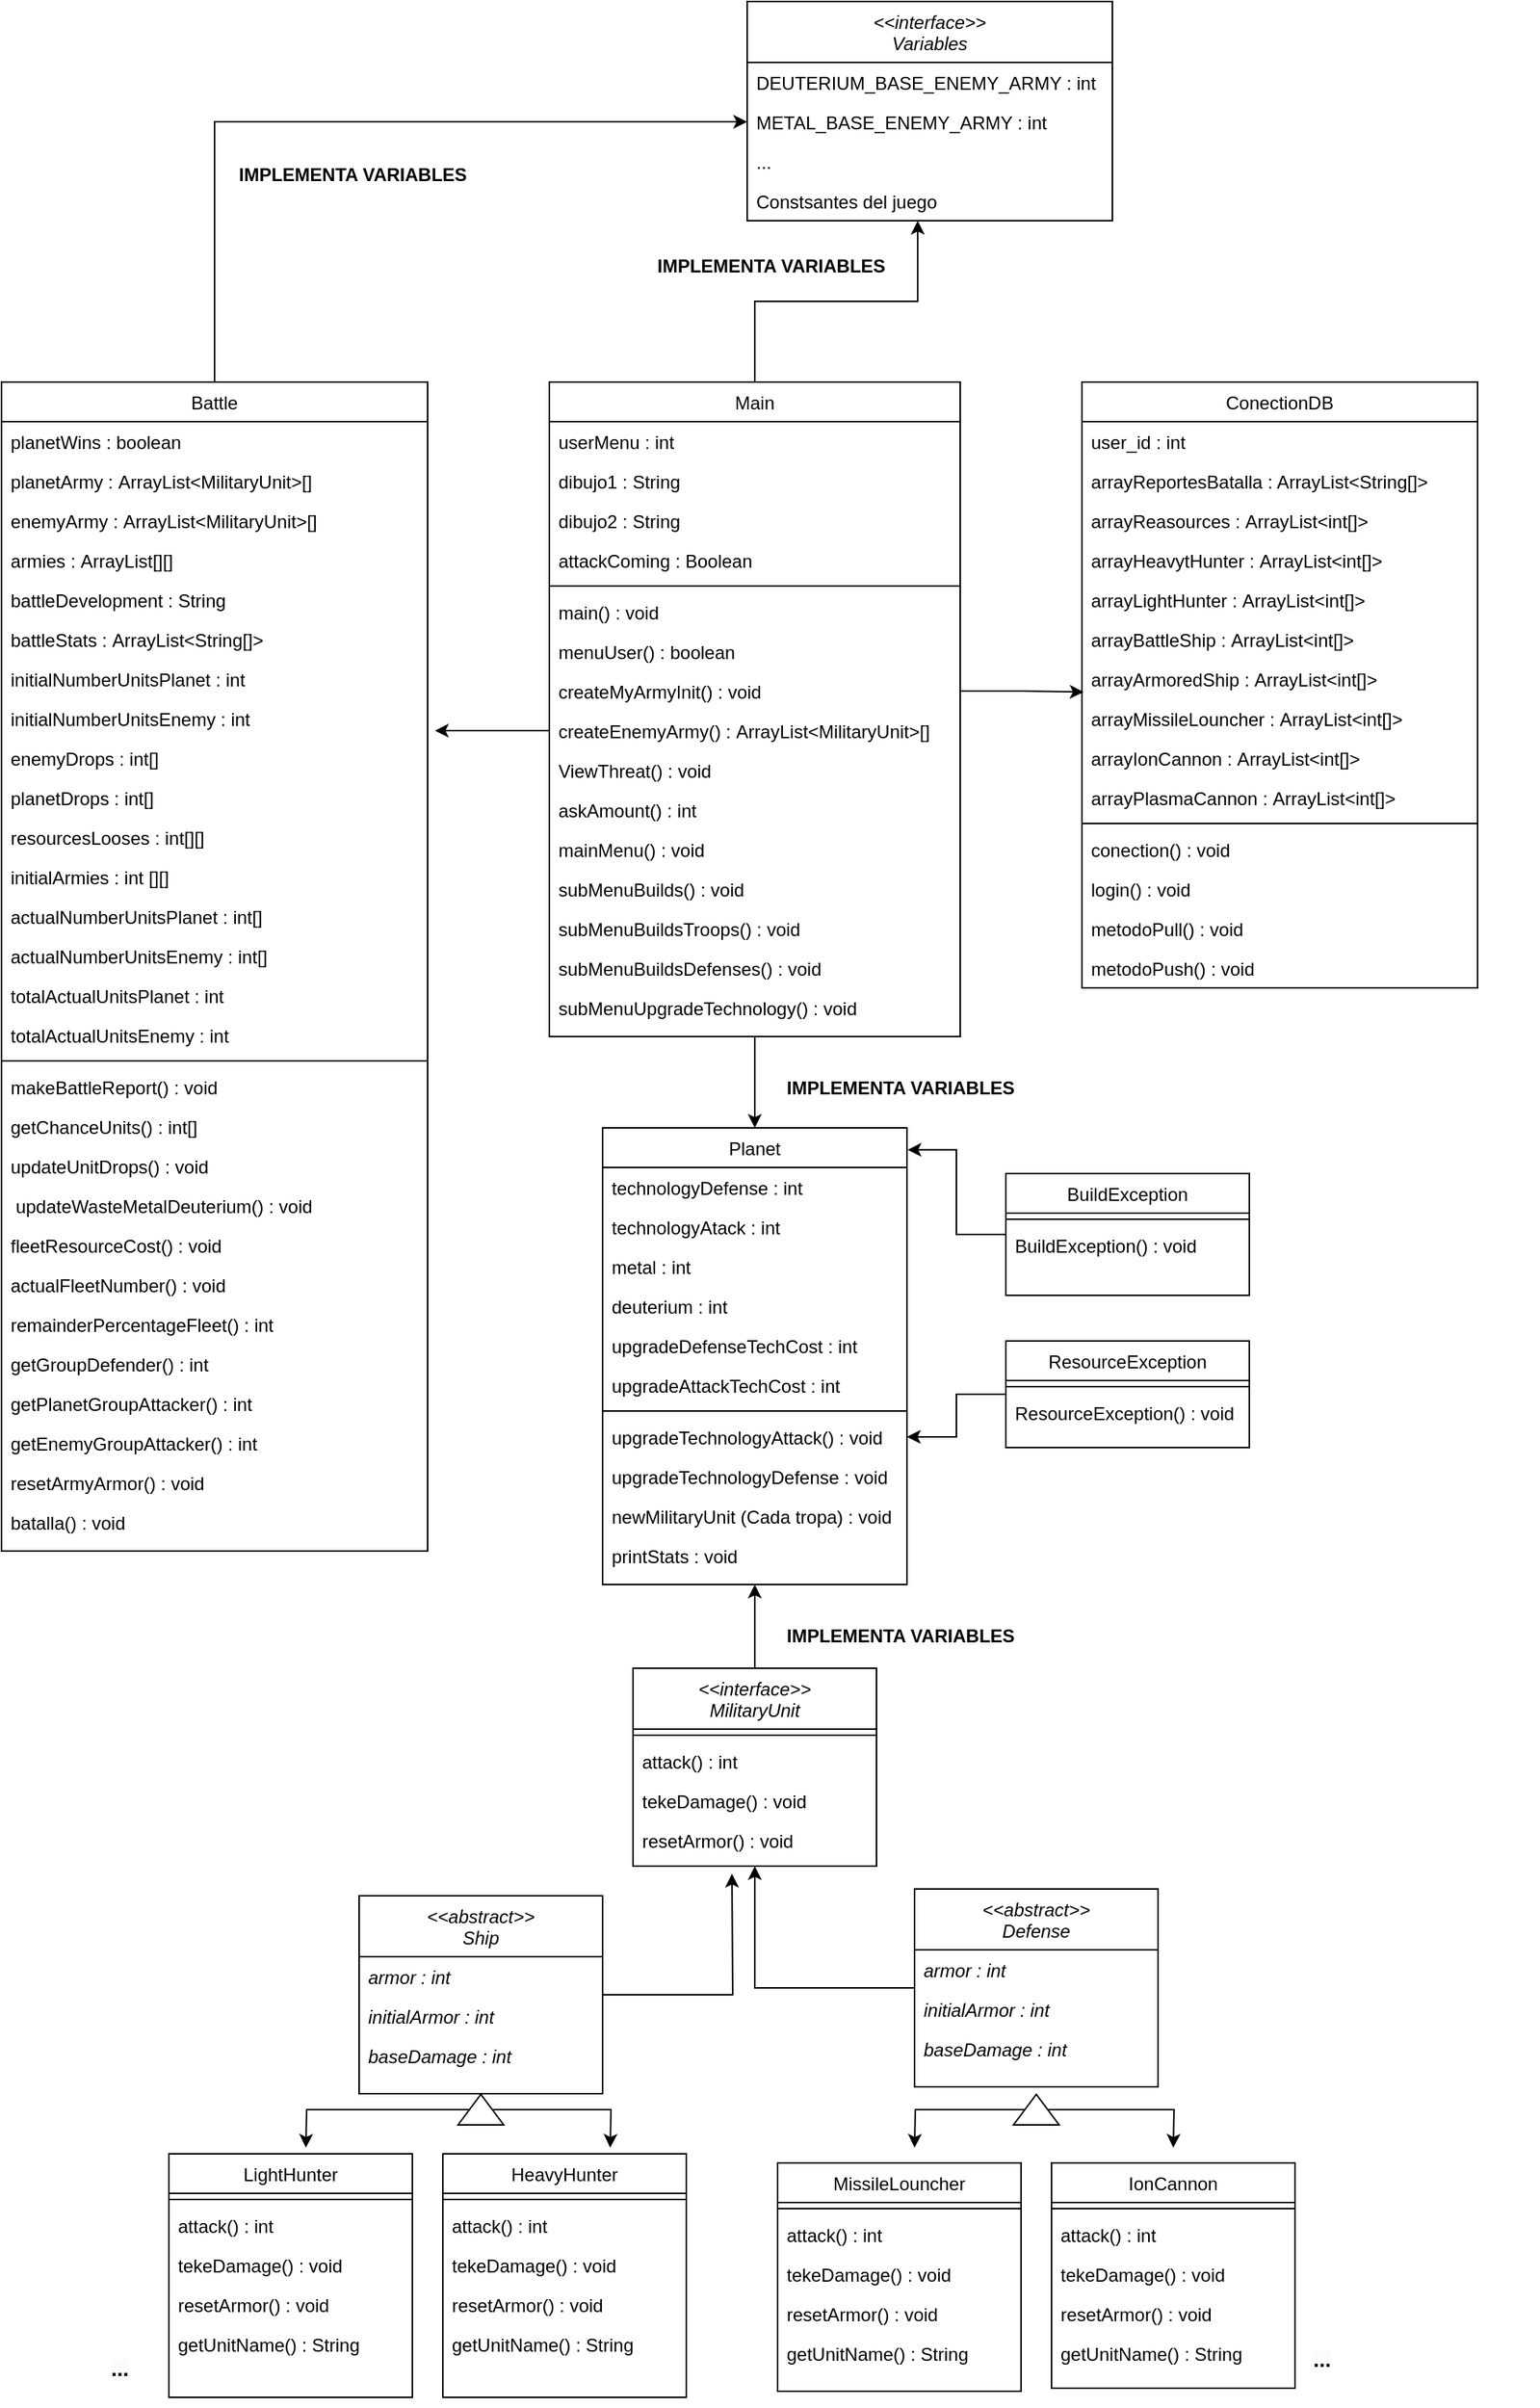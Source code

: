 <mxfile version="22.1.21" type="device">
  <diagram id="C5RBs43oDa-KdzZeNtuy" name="Page-1">
    <mxGraphModel dx="4724" dy="2576" grid="1" gridSize="10" guides="1" tooltips="1" connect="1" arrows="1" fold="1" page="1" pageScale="1" pageWidth="827" pageHeight="1169" math="0" shadow="0">
      <root>
        <mxCell id="WIyWlLk6GJQsqaUBKTNV-0" />
        <mxCell id="WIyWlLk6GJQsqaUBKTNV-1" parent="WIyWlLk6GJQsqaUBKTNV-0" />
        <mxCell id="epfYLpOPbUnzC9Top7Is-179" style="edgeStyle=orthogonalEdgeStyle;rounded=0;orthogonalLoop=1;jettySize=auto;html=1;entryX=0.5;entryY=0;entryDx=0;entryDy=0;" edge="1" parent="WIyWlLk6GJQsqaUBKTNV-1" source="zkfFHV4jXpPFQw0GAbJ--0" target="epfYLpOPbUnzC9Top7Is-13">
          <mxGeometry relative="1" as="geometry" />
        </mxCell>
        <mxCell id="zkfFHV4jXpPFQw0GAbJ--0" value="Main" style="swimlane;fontStyle=0;align=center;verticalAlign=top;childLayout=stackLayout;horizontal=1;startSize=26;horizontalStack=0;resizeParent=1;resizeLast=0;collapsible=1;marginBottom=0;rounded=0;shadow=0;strokeWidth=1;" parent="WIyWlLk6GJQsqaUBKTNV-1" vertex="1">
          <mxGeometry x="410" y="310" width="270" height="430" as="geometry">
            <mxRectangle x="230" y="140" width="160" height="26" as="alternateBounds" />
          </mxGeometry>
        </mxCell>
        <mxCell id="zkfFHV4jXpPFQw0GAbJ--1" value="userMenu : int" style="text;align=left;verticalAlign=top;spacingLeft=4;spacingRight=4;overflow=hidden;rotatable=0;points=[[0,0.5],[1,0.5]];portConstraint=eastwest;" parent="zkfFHV4jXpPFQw0GAbJ--0" vertex="1">
          <mxGeometry y="26" width="270" height="26" as="geometry" />
        </mxCell>
        <mxCell id="zkfFHV4jXpPFQw0GAbJ--2" value="dibujo1 : String" style="text;align=left;verticalAlign=top;spacingLeft=4;spacingRight=4;overflow=hidden;rotatable=0;points=[[0,0.5],[1,0.5]];portConstraint=eastwest;rounded=0;shadow=0;html=0;" parent="zkfFHV4jXpPFQw0GAbJ--0" vertex="1">
          <mxGeometry y="52" width="270" height="26" as="geometry" />
        </mxCell>
        <mxCell id="zkfFHV4jXpPFQw0GAbJ--3" value="dibujo2 : String" style="text;align=left;verticalAlign=top;spacingLeft=4;spacingRight=4;overflow=hidden;rotatable=0;points=[[0,0.5],[1,0.5]];portConstraint=eastwest;rounded=0;shadow=0;html=0;" parent="zkfFHV4jXpPFQw0GAbJ--0" vertex="1">
          <mxGeometry y="78" width="270" height="26" as="geometry" />
        </mxCell>
        <mxCell id="epfYLpOPbUnzC9Top7Is-74" value="attackComing : Boolean" style="text;align=left;verticalAlign=top;spacingLeft=4;spacingRight=4;overflow=hidden;rotatable=0;points=[[0,0.5],[1,0.5]];portConstraint=eastwest;rounded=0;shadow=0;html=0;" vertex="1" parent="zkfFHV4jXpPFQw0GAbJ--0">
          <mxGeometry y="104" width="270" height="26" as="geometry" />
        </mxCell>
        <mxCell id="zkfFHV4jXpPFQw0GAbJ--4" value="" style="line;html=1;strokeWidth=1;align=left;verticalAlign=middle;spacingTop=-1;spacingLeft=3;spacingRight=3;rotatable=0;labelPosition=right;points=[];portConstraint=eastwest;" parent="zkfFHV4jXpPFQw0GAbJ--0" vertex="1">
          <mxGeometry y="130" width="270" height="8" as="geometry" />
        </mxCell>
        <mxCell id="zkfFHV4jXpPFQw0GAbJ--5" value="main() : void" style="text;align=left;verticalAlign=top;spacingLeft=4;spacingRight=4;overflow=hidden;rotatable=0;points=[[0,0.5],[1,0.5]];portConstraint=eastwest;" parent="zkfFHV4jXpPFQw0GAbJ--0" vertex="1">
          <mxGeometry y="138" width="270" height="26" as="geometry" />
        </mxCell>
        <mxCell id="epfYLpOPbUnzC9Top7Is-77" value="menuUser() : boolean" style="text;align=left;verticalAlign=top;spacingLeft=4;spacingRight=4;overflow=hidden;rotatable=0;points=[[0,0.5],[1,0.5]];portConstraint=eastwest;" vertex="1" parent="zkfFHV4jXpPFQw0GAbJ--0">
          <mxGeometry y="164" width="270" height="26" as="geometry" />
        </mxCell>
        <mxCell id="epfYLpOPbUnzC9Top7Is-78" value="createMyArmyInit() : void" style="text;align=left;verticalAlign=top;spacingLeft=4;spacingRight=4;overflow=hidden;rotatable=0;points=[[0,0.5],[1,0.5]];portConstraint=eastwest;" vertex="1" parent="zkfFHV4jXpPFQw0GAbJ--0">
          <mxGeometry y="190" width="270" height="26" as="geometry" />
        </mxCell>
        <mxCell id="epfYLpOPbUnzC9Top7Is-79" value="createEnemyArmy() : ArrayList&lt;MilitaryUnit&gt;[]" style="text;align=left;verticalAlign=top;spacingLeft=4;spacingRight=4;overflow=hidden;rotatable=0;points=[[0,0.5],[1,0.5]];portConstraint=eastwest;" vertex="1" parent="zkfFHV4jXpPFQw0GAbJ--0">
          <mxGeometry y="216" width="270" height="26" as="geometry" />
        </mxCell>
        <mxCell id="epfYLpOPbUnzC9Top7Is-81" value="ViewThreat() : void" style="text;align=left;verticalAlign=top;spacingLeft=4;spacingRight=4;overflow=hidden;rotatable=0;points=[[0,0.5],[1,0.5]];portConstraint=eastwest;" vertex="1" parent="zkfFHV4jXpPFQw0GAbJ--0">
          <mxGeometry y="242" width="270" height="26" as="geometry" />
        </mxCell>
        <mxCell id="epfYLpOPbUnzC9Top7Is-82" value="askAmount() : int" style="text;align=left;verticalAlign=top;spacingLeft=4;spacingRight=4;overflow=hidden;rotatable=0;points=[[0,0.5],[1,0.5]];portConstraint=eastwest;" vertex="1" parent="zkfFHV4jXpPFQw0GAbJ--0">
          <mxGeometry y="268" width="270" height="26" as="geometry" />
        </mxCell>
        <mxCell id="epfYLpOPbUnzC9Top7Is-83" value="mainMenu() : void" style="text;align=left;verticalAlign=top;spacingLeft=4;spacingRight=4;overflow=hidden;rotatable=0;points=[[0,0.5],[1,0.5]];portConstraint=eastwest;" vertex="1" parent="zkfFHV4jXpPFQw0GAbJ--0">
          <mxGeometry y="294" width="270" height="26" as="geometry" />
        </mxCell>
        <mxCell id="epfYLpOPbUnzC9Top7Is-84" value="subMenuBuilds() : void" style="text;align=left;verticalAlign=top;spacingLeft=4;spacingRight=4;overflow=hidden;rotatable=0;points=[[0,0.5],[1,0.5]];portConstraint=eastwest;" vertex="1" parent="zkfFHV4jXpPFQw0GAbJ--0">
          <mxGeometry y="320" width="270" height="26" as="geometry" />
        </mxCell>
        <mxCell id="epfYLpOPbUnzC9Top7Is-86" value="subMenuBuildsTroops() : void" style="text;align=left;verticalAlign=top;spacingLeft=4;spacingRight=4;overflow=hidden;rotatable=0;points=[[0,0.5],[1,0.5]];portConstraint=eastwest;" vertex="1" parent="zkfFHV4jXpPFQw0GAbJ--0">
          <mxGeometry y="346" width="270" height="26" as="geometry" />
        </mxCell>
        <mxCell id="epfYLpOPbUnzC9Top7Is-87" value="subMenuBuildsDefenses() : void" style="text;align=left;verticalAlign=top;spacingLeft=4;spacingRight=4;overflow=hidden;rotatable=0;points=[[0,0.5],[1,0.5]];portConstraint=eastwest;" vertex="1" parent="zkfFHV4jXpPFQw0GAbJ--0">
          <mxGeometry y="372" width="270" height="26" as="geometry" />
        </mxCell>
        <mxCell id="epfYLpOPbUnzC9Top7Is-85" value="subMenuUpgradeTechnology() : void" style="text;align=left;verticalAlign=top;spacingLeft=4;spacingRight=4;overflow=hidden;rotatable=0;points=[[0,0.5],[1,0.5]];portConstraint=eastwest;" vertex="1" parent="zkfFHV4jXpPFQw0GAbJ--0">
          <mxGeometry y="398" width="270" height="26" as="geometry" />
        </mxCell>
        <mxCell id="epfYLpOPbUnzC9Top7Is-182" style="edgeStyle=orthogonalEdgeStyle;rounded=0;orthogonalLoop=1;jettySize=auto;html=1;entryX=0;entryY=0.5;entryDx=0;entryDy=0;" edge="1" parent="WIyWlLk6GJQsqaUBKTNV-1" source="epfYLpOPbUnzC9Top7Is-1" target="epfYLpOPbUnzC9Top7Is-27">
          <mxGeometry relative="1" as="geometry" />
        </mxCell>
        <mxCell id="epfYLpOPbUnzC9Top7Is-1" value="Battle" style="swimlane;fontStyle=0;align=center;verticalAlign=top;childLayout=stackLayout;horizontal=1;startSize=26;horizontalStack=0;resizeParent=1;resizeLast=0;collapsible=1;marginBottom=0;rounded=0;shadow=0;strokeWidth=1;" vertex="1" parent="WIyWlLk6GJQsqaUBKTNV-1">
          <mxGeometry x="50" y="310" width="280" height="768" as="geometry">
            <mxRectangle x="230" y="140" width="160" height="26" as="alternateBounds" />
          </mxGeometry>
        </mxCell>
        <mxCell id="epfYLpOPbUnzC9Top7Is-2" value="planetWins : boolean" style="text;align=left;verticalAlign=top;spacingLeft=4;spacingRight=4;overflow=hidden;rotatable=0;points=[[0,0.5],[1,0.5]];portConstraint=eastwest;" vertex="1" parent="epfYLpOPbUnzC9Top7Is-1">
          <mxGeometry y="26" width="280" height="26" as="geometry" />
        </mxCell>
        <mxCell id="epfYLpOPbUnzC9Top7Is-3" value="planetArmy : ArrayList&lt;MilitaryUnit&gt;[]" style="text;align=left;verticalAlign=top;spacingLeft=4;spacingRight=4;overflow=hidden;rotatable=0;points=[[0,0.5],[1,0.5]];portConstraint=eastwest;rounded=0;shadow=0;html=0;" vertex="1" parent="epfYLpOPbUnzC9Top7Is-1">
          <mxGeometry y="52" width="280" height="26" as="geometry" />
        </mxCell>
        <mxCell id="epfYLpOPbUnzC9Top7Is-148" value="enemyArmy : ArrayList&lt;MilitaryUnit&gt;[]" style="text;align=left;verticalAlign=top;spacingLeft=4;spacingRight=4;overflow=hidden;rotatable=0;points=[[0,0.5],[1,0.5]];portConstraint=eastwest;rounded=0;shadow=0;html=0;" vertex="1" parent="epfYLpOPbUnzC9Top7Is-1">
          <mxGeometry y="78" width="280" height="26" as="geometry" />
        </mxCell>
        <mxCell id="epfYLpOPbUnzC9Top7Is-4" value="armies : ArrayList[][] " style="text;align=left;verticalAlign=top;spacingLeft=4;spacingRight=4;overflow=hidden;rotatable=0;points=[[0,0.5],[1,0.5]];portConstraint=eastwest;rounded=0;shadow=0;html=0;" vertex="1" parent="epfYLpOPbUnzC9Top7Is-1">
          <mxGeometry y="104" width="280" height="26" as="geometry" />
        </mxCell>
        <mxCell id="epfYLpOPbUnzC9Top7Is-150" value="battleDevelopment : String" style="text;align=left;verticalAlign=top;spacingLeft=4;spacingRight=4;overflow=hidden;rotatable=0;points=[[0,0.5],[1,0.5]];portConstraint=eastwest;rounded=0;shadow=0;html=0;" vertex="1" parent="epfYLpOPbUnzC9Top7Is-1">
          <mxGeometry y="130" width="280" height="26" as="geometry" />
        </mxCell>
        <mxCell id="epfYLpOPbUnzC9Top7Is-151" value="battleStats : ArrayList&lt;String[]&gt;&#xa; " style="text;align=left;verticalAlign=top;spacingLeft=4;spacingRight=4;overflow=hidden;rotatable=0;points=[[0,0.5],[1,0.5]];portConstraint=eastwest;rounded=0;shadow=0;html=0;" vertex="1" parent="epfYLpOPbUnzC9Top7Is-1">
          <mxGeometry y="156" width="280" height="26" as="geometry" />
        </mxCell>
        <mxCell id="epfYLpOPbUnzC9Top7Is-153" value="initialNumberUnitsPlanet : int" style="text;align=left;verticalAlign=top;spacingLeft=4;spacingRight=4;overflow=hidden;rotatable=0;points=[[0,0.5],[1,0.5]];portConstraint=eastwest;rounded=0;shadow=0;html=0;" vertex="1" parent="epfYLpOPbUnzC9Top7Is-1">
          <mxGeometry y="182" width="280" height="26" as="geometry" />
        </mxCell>
        <mxCell id="epfYLpOPbUnzC9Top7Is-152" value="initialNumberUnitsEnemy : int" style="text;align=left;verticalAlign=top;spacingLeft=4;spacingRight=4;overflow=hidden;rotatable=0;points=[[0,0.5],[1,0.5]];portConstraint=eastwest;rounded=0;shadow=0;html=0;" vertex="1" parent="epfYLpOPbUnzC9Top7Is-1">
          <mxGeometry y="208" width="280" height="26" as="geometry" />
        </mxCell>
        <mxCell id="epfYLpOPbUnzC9Top7Is-149" value="enemyDrops : int[]" style="text;align=left;verticalAlign=top;spacingLeft=4;spacingRight=4;overflow=hidden;rotatable=0;points=[[0,0.5],[1,0.5]];portConstraint=eastwest;rounded=0;shadow=0;html=0;" vertex="1" parent="epfYLpOPbUnzC9Top7Is-1">
          <mxGeometry y="234" width="280" height="26" as="geometry" />
        </mxCell>
        <mxCell id="epfYLpOPbUnzC9Top7Is-154" value="planetDrops : int[]" style="text;align=left;verticalAlign=top;spacingLeft=4;spacingRight=4;overflow=hidden;rotatable=0;points=[[0,0.5],[1,0.5]];portConstraint=eastwest;rounded=0;shadow=0;html=0;" vertex="1" parent="epfYLpOPbUnzC9Top7Is-1">
          <mxGeometry y="260" width="280" height="26" as="geometry" />
        </mxCell>
        <mxCell id="epfYLpOPbUnzC9Top7Is-156" value="resourcesLooses : int[][]" style="text;align=left;verticalAlign=top;spacingLeft=4;spacingRight=4;overflow=hidden;rotatable=0;points=[[0,0.5],[1,0.5]];portConstraint=eastwest;rounded=0;shadow=0;html=0;" vertex="1" parent="epfYLpOPbUnzC9Top7Is-1">
          <mxGeometry y="286" width="280" height="26" as="geometry" />
        </mxCell>
        <mxCell id="epfYLpOPbUnzC9Top7Is-157" value="initialArmies : int [][]" style="text;align=left;verticalAlign=top;spacingLeft=4;spacingRight=4;overflow=hidden;rotatable=0;points=[[0,0.5],[1,0.5]];portConstraint=eastwest;rounded=0;shadow=0;html=0;" vertex="1" parent="epfYLpOPbUnzC9Top7Is-1">
          <mxGeometry y="312" width="280" height="26" as="geometry" />
        </mxCell>
        <mxCell id="epfYLpOPbUnzC9Top7Is-159" value="actualNumberUnitsPlanet : int[]" style="text;align=left;verticalAlign=top;spacingLeft=4;spacingRight=4;overflow=hidden;rotatable=0;points=[[0,0.5],[1,0.5]];portConstraint=eastwest;rounded=0;shadow=0;html=0;" vertex="1" parent="epfYLpOPbUnzC9Top7Is-1">
          <mxGeometry y="338" width="280" height="26" as="geometry" />
        </mxCell>
        <mxCell id="epfYLpOPbUnzC9Top7Is-158" value="actualNumberUnitsEnemy : int[]" style="text;align=left;verticalAlign=top;spacingLeft=4;spacingRight=4;overflow=hidden;rotatable=0;points=[[0,0.5],[1,0.5]];portConstraint=eastwest;rounded=0;shadow=0;html=0;" vertex="1" parent="epfYLpOPbUnzC9Top7Is-1">
          <mxGeometry y="364" width="280" height="26" as="geometry" />
        </mxCell>
        <mxCell id="epfYLpOPbUnzC9Top7Is-160" value="totalActualUnitsPlanet : int" style="text;align=left;verticalAlign=top;spacingLeft=4;spacingRight=4;overflow=hidden;rotatable=0;points=[[0,0.5],[1,0.5]];portConstraint=eastwest;rounded=0;shadow=0;html=0;" vertex="1" parent="epfYLpOPbUnzC9Top7Is-1">
          <mxGeometry y="390" width="280" height="26" as="geometry" />
        </mxCell>
        <mxCell id="epfYLpOPbUnzC9Top7Is-155" value="totalActualUnitsEnemy : int" style="text;align=left;verticalAlign=top;spacingLeft=4;spacingRight=4;overflow=hidden;rotatable=0;points=[[0,0.5],[1,0.5]];portConstraint=eastwest;rounded=0;shadow=0;html=0;" vertex="1" parent="epfYLpOPbUnzC9Top7Is-1">
          <mxGeometry y="416" width="280" height="26" as="geometry" />
        </mxCell>
        <mxCell id="epfYLpOPbUnzC9Top7Is-5" value="" style="line;html=1;strokeWidth=1;align=left;verticalAlign=middle;spacingTop=-1;spacingLeft=3;spacingRight=3;rotatable=0;labelPosition=right;points=[];portConstraint=eastwest;" vertex="1" parent="epfYLpOPbUnzC9Top7Is-1">
          <mxGeometry y="442" width="280" height="8" as="geometry" />
        </mxCell>
        <mxCell id="epfYLpOPbUnzC9Top7Is-161" value="makeBattleReport() : void" style="text;align=left;verticalAlign=top;spacingLeft=4;spacingRight=4;overflow=hidden;rotatable=0;points=[[0,0.5],[1,0.5]];portConstraint=eastwest;" vertex="1" parent="epfYLpOPbUnzC9Top7Is-1">
          <mxGeometry y="450" width="280" height="26" as="geometry" />
        </mxCell>
        <mxCell id="epfYLpOPbUnzC9Top7Is-162" value="getChanceUnits() : int[]" style="text;align=left;verticalAlign=top;spacingLeft=4;spacingRight=4;overflow=hidden;rotatable=0;points=[[0,0.5],[1,0.5]];portConstraint=eastwest;" vertex="1" parent="epfYLpOPbUnzC9Top7Is-1">
          <mxGeometry y="476" width="280" height="26" as="geometry" />
        </mxCell>
        <mxCell id="epfYLpOPbUnzC9Top7Is-164" value="updateUnitDrops() : void" style="text;align=left;verticalAlign=top;spacingLeft=4;spacingRight=4;overflow=hidden;rotatable=0;points=[[0,0.5],[1,0.5]];portConstraint=eastwest;" vertex="1" parent="epfYLpOPbUnzC9Top7Is-1">
          <mxGeometry y="502" width="280" height="26" as="geometry" />
        </mxCell>
        <mxCell id="epfYLpOPbUnzC9Top7Is-163" value=" updateWasteMetalDeuterium() : void" style="text;align=left;verticalAlign=top;spacingLeft=4;spacingRight=4;overflow=hidden;rotatable=0;points=[[0,0.5],[1,0.5]];portConstraint=eastwest;" vertex="1" parent="epfYLpOPbUnzC9Top7Is-1">
          <mxGeometry y="528" width="280" height="26" as="geometry" />
        </mxCell>
        <mxCell id="epfYLpOPbUnzC9Top7Is-165" value="fleetResourceCost() : void" style="text;align=left;verticalAlign=top;spacingLeft=4;spacingRight=4;overflow=hidden;rotatable=0;points=[[0,0.5],[1,0.5]];portConstraint=eastwest;" vertex="1" parent="epfYLpOPbUnzC9Top7Is-1">
          <mxGeometry y="554" width="280" height="26" as="geometry" />
        </mxCell>
        <mxCell id="epfYLpOPbUnzC9Top7Is-166" value="actualFleetNumber() : void" style="text;align=left;verticalAlign=top;spacingLeft=4;spacingRight=4;overflow=hidden;rotatable=0;points=[[0,0.5],[1,0.5]];portConstraint=eastwest;" vertex="1" parent="epfYLpOPbUnzC9Top7Is-1">
          <mxGeometry y="580" width="280" height="26" as="geometry" />
        </mxCell>
        <mxCell id="epfYLpOPbUnzC9Top7Is-167" value="remainderPercentageFleet() : int" style="text;align=left;verticalAlign=top;spacingLeft=4;spacingRight=4;overflow=hidden;rotatable=0;points=[[0,0.5],[1,0.5]];portConstraint=eastwest;" vertex="1" parent="epfYLpOPbUnzC9Top7Is-1">
          <mxGeometry y="606" width="280" height="26" as="geometry" />
        </mxCell>
        <mxCell id="epfYLpOPbUnzC9Top7Is-168" value="getGroupDefender() : int" style="text;align=left;verticalAlign=top;spacingLeft=4;spacingRight=4;overflow=hidden;rotatable=0;points=[[0,0.5],[1,0.5]];portConstraint=eastwest;" vertex="1" parent="epfYLpOPbUnzC9Top7Is-1">
          <mxGeometry y="632" width="280" height="26" as="geometry" />
        </mxCell>
        <mxCell id="epfYLpOPbUnzC9Top7Is-6" value="getPlanetGroupAttacker() : int" style="text;align=left;verticalAlign=top;spacingLeft=4;spacingRight=4;overflow=hidden;rotatable=0;points=[[0,0.5],[1,0.5]];portConstraint=eastwest;" vertex="1" parent="epfYLpOPbUnzC9Top7Is-1">
          <mxGeometry y="658" width="280" height="26" as="geometry" />
        </mxCell>
        <mxCell id="epfYLpOPbUnzC9Top7Is-170" value="getEnemyGroupAttacker() : int" style="text;align=left;verticalAlign=top;spacingLeft=4;spacingRight=4;overflow=hidden;rotatable=0;points=[[0,0.5],[1,0.5]];portConstraint=eastwest;" vertex="1" parent="epfYLpOPbUnzC9Top7Is-1">
          <mxGeometry y="684" width="280" height="26" as="geometry" />
        </mxCell>
        <mxCell id="epfYLpOPbUnzC9Top7Is-169" value="resetArmyArmor() : void" style="text;align=left;verticalAlign=top;spacingLeft=4;spacingRight=4;overflow=hidden;rotatable=0;points=[[0,0.5],[1,0.5]];portConstraint=eastwest;" vertex="1" parent="epfYLpOPbUnzC9Top7Is-1">
          <mxGeometry y="710" width="280" height="26" as="geometry" />
        </mxCell>
        <mxCell id="epfYLpOPbUnzC9Top7Is-172" value="batalla() : void" style="text;align=left;verticalAlign=top;spacingLeft=4;spacingRight=4;overflow=hidden;rotatable=0;points=[[0,0.5],[1,0.5]];portConstraint=eastwest;" vertex="1" parent="epfYLpOPbUnzC9Top7Is-1">
          <mxGeometry y="736" width="280" height="26" as="geometry" />
        </mxCell>
        <mxCell id="epfYLpOPbUnzC9Top7Is-188" style="edgeStyle=orthogonalEdgeStyle;rounded=0;orthogonalLoop=1;jettySize=auto;html=1;entryX=0.5;entryY=1;entryDx=0;entryDy=0;" edge="1" parent="WIyWlLk6GJQsqaUBKTNV-1" source="epfYLpOPbUnzC9Top7Is-7" target="epfYLpOPbUnzC9Top7Is-13">
          <mxGeometry relative="1" as="geometry" />
        </mxCell>
        <mxCell id="epfYLpOPbUnzC9Top7Is-7" value="&lt;&lt;interface&gt;&gt;&#xa;MilitaryUnit" style="swimlane;fontStyle=2;align=center;verticalAlign=top;childLayout=stackLayout;horizontal=1;startSize=40;horizontalStack=0;resizeParent=1;resizeLast=0;collapsible=1;marginBottom=0;rounded=0;shadow=0;strokeWidth=1;" vertex="1" parent="WIyWlLk6GJQsqaUBKTNV-1">
          <mxGeometry x="465" y="1155" width="160" height="130" as="geometry">
            <mxRectangle x="230" y="140" width="160" height="26" as="alternateBounds" />
          </mxGeometry>
        </mxCell>
        <mxCell id="epfYLpOPbUnzC9Top7Is-11" value="" style="line;html=1;strokeWidth=1;align=left;verticalAlign=middle;spacingTop=-1;spacingLeft=3;spacingRight=3;rotatable=0;labelPosition=right;points=[];portConstraint=eastwest;" vertex="1" parent="epfYLpOPbUnzC9Top7Is-7">
          <mxGeometry y="40" width="160" height="8" as="geometry" />
        </mxCell>
        <mxCell id="epfYLpOPbUnzC9Top7Is-12" value="attack() : int" style="text;align=left;verticalAlign=top;spacingLeft=4;spacingRight=4;overflow=hidden;rotatable=0;points=[[0,0.5],[1,0.5]];portConstraint=eastwest;" vertex="1" parent="epfYLpOPbUnzC9Top7Is-7">
          <mxGeometry y="48" width="160" height="26" as="geometry" />
        </mxCell>
        <mxCell id="epfYLpOPbUnzC9Top7Is-88" value="tekeDamage() : void" style="text;align=left;verticalAlign=top;spacingLeft=4;spacingRight=4;overflow=hidden;rotatable=0;points=[[0,0.5],[1,0.5]];portConstraint=eastwest;" vertex="1" parent="epfYLpOPbUnzC9Top7Is-7">
          <mxGeometry y="74" width="160" height="26" as="geometry" />
        </mxCell>
        <mxCell id="epfYLpOPbUnzC9Top7Is-90" value="resetArmor() : void" style="text;align=left;verticalAlign=top;spacingLeft=4;spacingRight=4;overflow=hidden;rotatable=0;points=[[0,0.5],[1,0.5]];portConstraint=eastwest;" vertex="1" parent="epfYLpOPbUnzC9Top7Is-7">
          <mxGeometry y="100" width="160" height="26" as="geometry" />
        </mxCell>
        <mxCell id="epfYLpOPbUnzC9Top7Is-13" value="Planet" style="swimlane;fontStyle=0;align=center;verticalAlign=top;childLayout=stackLayout;horizontal=1;startSize=26;horizontalStack=0;resizeParent=1;resizeLast=0;collapsible=1;marginBottom=0;rounded=0;shadow=0;strokeWidth=1;" vertex="1" parent="WIyWlLk6GJQsqaUBKTNV-1">
          <mxGeometry x="445" y="800" width="200" height="300" as="geometry">
            <mxRectangle x="230" y="140" width="160" height="26" as="alternateBounds" />
          </mxGeometry>
        </mxCell>
        <mxCell id="epfYLpOPbUnzC9Top7Is-14" value="technologyDefense : int" style="text;align=left;verticalAlign=top;spacingLeft=4;spacingRight=4;overflow=hidden;rotatable=0;points=[[0,0.5],[1,0.5]];portConstraint=eastwest;" vertex="1" parent="epfYLpOPbUnzC9Top7Is-13">
          <mxGeometry y="26" width="200" height="26" as="geometry" />
        </mxCell>
        <mxCell id="epfYLpOPbUnzC9Top7Is-15" value="technologyAtack : int" style="text;align=left;verticalAlign=top;spacingLeft=4;spacingRight=4;overflow=hidden;rotatable=0;points=[[0,0.5],[1,0.5]];portConstraint=eastwest;rounded=0;shadow=0;html=0;" vertex="1" parent="epfYLpOPbUnzC9Top7Is-13">
          <mxGeometry y="52" width="200" height="26" as="geometry" />
        </mxCell>
        <mxCell id="epfYLpOPbUnzC9Top7Is-16" value="metal : int" style="text;align=left;verticalAlign=top;spacingLeft=4;spacingRight=4;overflow=hidden;rotatable=0;points=[[0,0.5],[1,0.5]];portConstraint=eastwest;rounded=0;shadow=0;html=0;" vertex="1" parent="epfYLpOPbUnzC9Top7Is-13">
          <mxGeometry y="78" width="200" height="26" as="geometry" />
        </mxCell>
        <mxCell id="epfYLpOPbUnzC9Top7Is-66" value="deuterium : int" style="text;align=left;verticalAlign=top;spacingLeft=4;spacingRight=4;overflow=hidden;rotatable=0;points=[[0,0.5],[1,0.5]];portConstraint=eastwest;rounded=0;shadow=0;html=0;" vertex="1" parent="epfYLpOPbUnzC9Top7Is-13">
          <mxGeometry y="104" width="200" height="26" as="geometry" />
        </mxCell>
        <mxCell id="epfYLpOPbUnzC9Top7Is-67" value="upgradeDefenseTechCost : int" style="text;align=left;verticalAlign=top;spacingLeft=4;spacingRight=4;overflow=hidden;rotatable=0;points=[[0,0.5],[1,0.5]];portConstraint=eastwest;rounded=0;shadow=0;html=0;" vertex="1" parent="epfYLpOPbUnzC9Top7Is-13">
          <mxGeometry y="130" width="200" height="26" as="geometry" />
        </mxCell>
        <mxCell id="epfYLpOPbUnzC9Top7Is-68" value="upgradeAttackTechCost : int" style="text;align=left;verticalAlign=top;spacingLeft=4;spacingRight=4;overflow=hidden;rotatable=0;points=[[0,0.5],[1,0.5]];portConstraint=eastwest;rounded=0;shadow=0;html=0;" vertex="1" parent="epfYLpOPbUnzC9Top7Is-13">
          <mxGeometry y="156" width="200" height="26" as="geometry" />
        </mxCell>
        <mxCell id="epfYLpOPbUnzC9Top7Is-17" value="" style="line;html=1;strokeWidth=1;align=left;verticalAlign=middle;spacingTop=-1;spacingLeft=3;spacingRight=3;rotatable=0;labelPosition=right;points=[];portConstraint=eastwest;" vertex="1" parent="epfYLpOPbUnzC9Top7Is-13">
          <mxGeometry y="182" width="200" height="8" as="geometry" />
        </mxCell>
        <mxCell id="epfYLpOPbUnzC9Top7Is-69" value="upgradeTechnologyAttack() : void" style="text;align=left;verticalAlign=top;spacingLeft=4;spacingRight=4;overflow=hidden;rotatable=0;points=[[0,0.5],[1,0.5]];portConstraint=eastwest;rounded=0;shadow=0;html=0;" vertex="1" parent="epfYLpOPbUnzC9Top7Is-13">
          <mxGeometry y="190" width="200" height="26" as="geometry" />
        </mxCell>
        <mxCell id="epfYLpOPbUnzC9Top7Is-18" value="upgradeTechnologyDefense : void" style="text;align=left;verticalAlign=top;spacingLeft=4;spacingRight=4;overflow=hidden;rotatable=0;points=[[0,0.5],[1,0.5]];portConstraint=eastwest;" vertex="1" parent="epfYLpOPbUnzC9Top7Is-13">
          <mxGeometry y="216" width="200" height="26" as="geometry" />
        </mxCell>
        <mxCell id="epfYLpOPbUnzC9Top7Is-70" value="newMilitaryUnit (Cada tropa) : void" style="text;align=left;verticalAlign=top;spacingLeft=4;spacingRight=4;overflow=hidden;rotatable=0;points=[[0,0.5],[1,0.5]];portConstraint=eastwest;" vertex="1" parent="epfYLpOPbUnzC9Top7Is-13">
          <mxGeometry y="242" width="200" height="26" as="geometry" />
        </mxCell>
        <mxCell id="epfYLpOPbUnzC9Top7Is-71" value="printStats : void" style="text;align=left;verticalAlign=top;spacingLeft=4;spacingRight=4;overflow=hidden;rotatable=0;points=[[0,0.5],[1,0.5]];portConstraint=eastwest;" vertex="1" parent="epfYLpOPbUnzC9Top7Is-13">
          <mxGeometry y="268" width="200" height="26" as="geometry" />
        </mxCell>
        <mxCell id="epfYLpOPbUnzC9Top7Is-187" style="edgeStyle=orthogonalEdgeStyle;rounded=0;orthogonalLoop=1;jettySize=auto;html=1;entryX=1;entryY=0.5;entryDx=0;entryDy=0;" edge="1" parent="WIyWlLk6GJQsqaUBKTNV-1" source="epfYLpOPbUnzC9Top7Is-19" target="epfYLpOPbUnzC9Top7Is-69">
          <mxGeometry relative="1" as="geometry" />
        </mxCell>
        <mxCell id="epfYLpOPbUnzC9Top7Is-19" value="ResourceException" style="swimlane;fontStyle=0;align=center;verticalAlign=top;childLayout=stackLayout;horizontal=1;startSize=26;horizontalStack=0;resizeParent=1;resizeLast=0;collapsible=1;marginBottom=0;rounded=0;shadow=0;strokeWidth=1;" vertex="1" parent="WIyWlLk6GJQsqaUBKTNV-1">
          <mxGeometry x="710" y="940" width="160" height="70" as="geometry">
            <mxRectangle x="230" y="140" width="160" height="26" as="alternateBounds" />
          </mxGeometry>
        </mxCell>
        <mxCell id="epfYLpOPbUnzC9Top7Is-23" value="" style="line;html=1;strokeWidth=1;align=left;verticalAlign=middle;spacingTop=-1;spacingLeft=3;spacingRight=3;rotatable=0;labelPosition=right;points=[];portConstraint=eastwest;" vertex="1" parent="epfYLpOPbUnzC9Top7Is-19">
          <mxGeometry y="26" width="160" height="8" as="geometry" />
        </mxCell>
        <mxCell id="epfYLpOPbUnzC9Top7Is-24" value="ResourceException() : void" style="text;align=left;verticalAlign=top;spacingLeft=4;spacingRight=4;overflow=hidden;rotatable=0;points=[[0,0.5],[1,0.5]];portConstraint=eastwest;" vertex="1" parent="epfYLpOPbUnzC9Top7Is-19">
          <mxGeometry y="34" width="160" height="26" as="geometry" />
        </mxCell>
        <mxCell id="epfYLpOPbUnzC9Top7Is-25" value="&lt;&lt;interface&gt;&gt;&#xa;Variables" style="swimlane;fontStyle=2;align=center;verticalAlign=top;childLayout=stackLayout;horizontal=1;startSize=40;horizontalStack=0;resizeParent=1;resizeLast=0;collapsible=1;marginBottom=0;rounded=0;shadow=0;strokeWidth=1;" vertex="1" parent="WIyWlLk6GJQsqaUBKTNV-1">
          <mxGeometry x="540" y="60" width="240" height="144" as="geometry">
            <mxRectangle x="230" y="140" width="160" height="26" as="alternateBounds" />
          </mxGeometry>
        </mxCell>
        <mxCell id="epfYLpOPbUnzC9Top7Is-26" value="DEUTERIUM_BASE_ENEMY_ARMY : int" style="text;align=left;verticalAlign=top;spacingLeft=4;spacingRight=4;overflow=hidden;rotatable=0;points=[[0,0.5],[1,0.5]];portConstraint=eastwest;" vertex="1" parent="epfYLpOPbUnzC9Top7Is-25">
          <mxGeometry y="40" width="240" height="26" as="geometry" />
        </mxCell>
        <mxCell id="epfYLpOPbUnzC9Top7Is-27" value="METAL_BASE_ENEMY_ARMY : int" style="text;align=left;verticalAlign=top;spacingLeft=4;spacingRight=4;overflow=hidden;rotatable=0;points=[[0,0.5],[1,0.5]];portConstraint=eastwest;rounded=0;shadow=0;html=0;" vertex="1" parent="epfYLpOPbUnzC9Top7Is-25">
          <mxGeometry y="66" width="240" height="26" as="geometry" />
        </mxCell>
        <mxCell id="epfYLpOPbUnzC9Top7Is-28" value="..." style="text;align=left;verticalAlign=top;spacingLeft=4;spacingRight=4;overflow=hidden;rotatable=0;points=[[0,0.5],[1,0.5]];portConstraint=eastwest;rounded=0;shadow=0;html=0;" vertex="1" parent="epfYLpOPbUnzC9Top7Is-25">
          <mxGeometry y="92" width="240" height="26" as="geometry" />
        </mxCell>
        <mxCell id="epfYLpOPbUnzC9Top7Is-73" value="Constsantes del juego" style="text;align=left;verticalAlign=top;spacingLeft=4;spacingRight=4;overflow=hidden;rotatable=0;points=[[0,0.5],[1,0.5]];portConstraint=eastwest;rounded=0;shadow=0;html=0;" vertex="1" parent="epfYLpOPbUnzC9Top7Is-25">
          <mxGeometry y="118" width="240" height="26" as="geometry" />
        </mxCell>
        <mxCell id="epfYLpOPbUnzC9Top7Is-31" value="ConectionDB" style="swimlane;fontStyle=0;align=center;verticalAlign=top;childLayout=stackLayout;horizontal=1;startSize=26;horizontalStack=0;resizeParent=1;resizeLast=0;collapsible=1;marginBottom=0;rounded=0;shadow=0;strokeWidth=1;" vertex="1" parent="WIyWlLk6GJQsqaUBKTNV-1">
          <mxGeometry x="760" y="310" width="260" height="398" as="geometry">
            <mxRectangle x="230" y="140" width="160" height="26" as="alternateBounds" />
          </mxGeometry>
        </mxCell>
        <mxCell id="epfYLpOPbUnzC9Top7Is-32" value="user_id : int" style="text;align=left;verticalAlign=top;spacingLeft=4;spacingRight=4;overflow=hidden;rotatable=0;points=[[0,0.5],[1,0.5]];portConstraint=eastwest;" vertex="1" parent="epfYLpOPbUnzC9Top7Is-31">
          <mxGeometry y="26" width="260" height="26" as="geometry" />
        </mxCell>
        <mxCell id="epfYLpOPbUnzC9Top7Is-34" value="arrayReportesBatalla : ArrayList&lt;String[]&gt;" style="text;align=left;verticalAlign=top;spacingLeft=4;spacingRight=4;overflow=hidden;rotatable=0;points=[[0,0.5],[1,0.5]];portConstraint=eastwest;rounded=0;shadow=0;html=0;" vertex="1" parent="epfYLpOPbUnzC9Top7Is-31">
          <mxGeometry y="52" width="260" height="26" as="geometry" />
        </mxCell>
        <mxCell id="epfYLpOPbUnzC9Top7Is-57" value="arrayReasources : ArrayList&lt;int[]&gt;" style="text;align=left;verticalAlign=top;spacingLeft=4;spacingRight=4;overflow=hidden;rotatable=0;points=[[0,0.5],[1,0.5]];portConstraint=eastwest;rounded=0;shadow=0;html=0;" vertex="1" parent="epfYLpOPbUnzC9Top7Is-31">
          <mxGeometry y="78" width="260" height="26" as="geometry" />
        </mxCell>
        <mxCell id="epfYLpOPbUnzC9Top7Is-55" value="arrayHeavytHunter : ArrayList&lt;int[]&gt;" style="text;align=left;verticalAlign=top;spacingLeft=4;spacingRight=4;overflow=hidden;rotatable=0;points=[[0,0.5],[1,0.5]];portConstraint=eastwest;rounded=0;shadow=0;html=0;" vertex="1" parent="epfYLpOPbUnzC9Top7Is-31">
          <mxGeometry y="104" width="260" height="26" as="geometry" />
        </mxCell>
        <mxCell id="epfYLpOPbUnzC9Top7Is-56" value="arrayLightHunter : ArrayList&lt;int[]&gt;" style="text;align=left;verticalAlign=top;spacingLeft=4;spacingRight=4;overflow=hidden;rotatable=0;points=[[0,0.5],[1,0.5]];portConstraint=eastwest;rounded=0;shadow=0;html=0;" vertex="1" parent="epfYLpOPbUnzC9Top7Is-31">
          <mxGeometry y="130" width="260" height="26" as="geometry" />
        </mxCell>
        <mxCell id="epfYLpOPbUnzC9Top7Is-58" value="arrayBattleShip : ArrayList&lt;int[]&gt;" style="text;align=left;verticalAlign=top;spacingLeft=4;spacingRight=4;overflow=hidden;rotatable=0;points=[[0,0.5],[1,0.5]];portConstraint=eastwest;rounded=0;shadow=0;html=0;" vertex="1" parent="epfYLpOPbUnzC9Top7Is-31">
          <mxGeometry y="156" width="260" height="26" as="geometry" />
        </mxCell>
        <mxCell id="epfYLpOPbUnzC9Top7Is-59" value="arrayArmoredShip : ArrayList&lt;int[]&gt;" style="text;align=left;verticalAlign=top;spacingLeft=4;spacingRight=4;overflow=hidden;rotatable=0;points=[[0,0.5],[1,0.5]];portConstraint=eastwest;rounded=0;shadow=0;html=0;" vertex="1" parent="epfYLpOPbUnzC9Top7Is-31">
          <mxGeometry y="182" width="260" height="26" as="geometry" />
        </mxCell>
        <mxCell id="epfYLpOPbUnzC9Top7Is-60" value="arrayMissileLouncher : ArrayList&lt;int[]&gt;" style="text;align=left;verticalAlign=top;spacingLeft=4;spacingRight=4;overflow=hidden;rotatable=0;points=[[0,0.5],[1,0.5]];portConstraint=eastwest;rounded=0;shadow=0;html=0;" vertex="1" parent="epfYLpOPbUnzC9Top7Is-31">
          <mxGeometry y="208" width="260" height="26" as="geometry" />
        </mxCell>
        <mxCell id="epfYLpOPbUnzC9Top7Is-61" value="arrayIonCannon : ArrayList&lt;int[]&gt;" style="text;align=left;verticalAlign=top;spacingLeft=4;spacingRight=4;overflow=hidden;rotatable=0;points=[[0,0.5],[1,0.5]];portConstraint=eastwest;rounded=0;shadow=0;html=0;" vertex="1" parent="epfYLpOPbUnzC9Top7Is-31">
          <mxGeometry y="234" width="260" height="26" as="geometry" />
        </mxCell>
        <mxCell id="epfYLpOPbUnzC9Top7Is-62" value="arrayPlasmaCannon : ArrayList&lt;int[]&gt;" style="text;align=left;verticalAlign=top;spacingLeft=4;spacingRight=4;overflow=hidden;rotatable=0;points=[[0,0.5],[1,0.5]];portConstraint=eastwest;rounded=0;shadow=0;html=0;" vertex="1" parent="epfYLpOPbUnzC9Top7Is-31">
          <mxGeometry y="260" width="260" height="26" as="geometry" />
        </mxCell>
        <mxCell id="epfYLpOPbUnzC9Top7Is-35" value="" style="line;html=1;strokeWidth=1;align=left;verticalAlign=middle;spacingTop=-1;spacingLeft=3;spacingRight=3;rotatable=0;labelPosition=right;points=[];portConstraint=eastwest;" vertex="1" parent="epfYLpOPbUnzC9Top7Is-31">
          <mxGeometry y="286" width="260" height="8" as="geometry" />
        </mxCell>
        <mxCell id="epfYLpOPbUnzC9Top7Is-36" value="conection() : void" style="text;align=left;verticalAlign=top;spacingLeft=4;spacingRight=4;overflow=hidden;rotatable=0;points=[[0,0.5],[1,0.5]];portConstraint=eastwest;" vertex="1" parent="epfYLpOPbUnzC9Top7Is-31">
          <mxGeometry y="294" width="260" height="26" as="geometry" />
        </mxCell>
        <mxCell id="epfYLpOPbUnzC9Top7Is-63" value="login() : void" style="text;align=left;verticalAlign=top;spacingLeft=4;spacingRight=4;overflow=hidden;rotatable=0;points=[[0,0.5],[1,0.5]];portConstraint=eastwest;" vertex="1" parent="epfYLpOPbUnzC9Top7Is-31">
          <mxGeometry y="320" width="260" height="26" as="geometry" />
        </mxCell>
        <mxCell id="epfYLpOPbUnzC9Top7Is-64" value="metodoPull() : void" style="text;align=left;verticalAlign=top;spacingLeft=4;spacingRight=4;overflow=hidden;rotatable=0;points=[[0,0.5],[1,0.5]];portConstraint=eastwest;" vertex="1" parent="epfYLpOPbUnzC9Top7Is-31">
          <mxGeometry y="346" width="260" height="26" as="geometry" />
        </mxCell>
        <mxCell id="epfYLpOPbUnzC9Top7Is-65" value="metodoPush() : void" style="text;align=left;verticalAlign=top;spacingLeft=4;spacingRight=4;overflow=hidden;rotatable=0;points=[[0,0.5],[1,0.5]];portConstraint=eastwest;" vertex="1" parent="epfYLpOPbUnzC9Top7Is-31">
          <mxGeometry y="372" width="260" height="26" as="geometry" />
        </mxCell>
        <mxCell id="epfYLpOPbUnzC9Top7Is-37" value="BuildException" style="swimlane;fontStyle=0;align=center;verticalAlign=top;childLayout=stackLayout;horizontal=1;startSize=26;horizontalStack=0;resizeParent=1;resizeLast=0;collapsible=1;marginBottom=0;rounded=0;shadow=0;strokeWidth=1;" vertex="1" parent="WIyWlLk6GJQsqaUBKTNV-1">
          <mxGeometry x="710" y="830" width="160" height="80" as="geometry">
            <mxRectangle x="230" y="140" width="160" height="26" as="alternateBounds" />
          </mxGeometry>
        </mxCell>
        <mxCell id="epfYLpOPbUnzC9Top7Is-41" value="" style="line;html=1;strokeWidth=1;align=left;verticalAlign=middle;spacingTop=-1;spacingLeft=3;spacingRight=3;rotatable=0;labelPosition=right;points=[];portConstraint=eastwest;" vertex="1" parent="epfYLpOPbUnzC9Top7Is-37">
          <mxGeometry y="26" width="160" height="8" as="geometry" />
        </mxCell>
        <mxCell id="epfYLpOPbUnzC9Top7Is-42" value="BuildException() : void" style="text;align=left;verticalAlign=top;spacingLeft=4;spacingRight=4;overflow=hidden;rotatable=0;points=[[0,0.5],[1,0.5]];portConstraint=eastwest;" vertex="1" parent="epfYLpOPbUnzC9Top7Is-37">
          <mxGeometry y="34" width="160" height="38" as="geometry" />
        </mxCell>
        <mxCell id="epfYLpOPbUnzC9Top7Is-190" style="edgeStyle=orthogonalEdgeStyle;rounded=0;orthogonalLoop=1;jettySize=auto;html=1;" edge="1" parent="WIyWlLk6GJQsqaUBKTNV-1" source="epfYLpOPbUnzC9Top7Is-43">
          <mxGeometry relative="1" as="geometry">
            <mxPoint x="530" y="1290" as="targetPoint" />
          </mxGeometry>
        </mxCell>
        <mxCell id="epfYLpOPbUnzC9Top7Is-43" value="&lt;&lt;abstract&gt;&gt;&#xa;Ship" style="swimlane;fontStyle=2;align=center;verticalAlign=top;childLayout=stackLayout;horizontal=1;startSize=40;horizontalStack=0;resizeParent=1;resizeLast=0;collapsible=1;marginBottom=0;rounded=0;shadow=0;strokeWidth=1;" vertex="1" parent="WIyWlLk6GJQsqaUBKTNV-1">
          <mxGeometry x="285" y="1304.5" width="160" height="130" as="geometry">
            <mxRectangle x="230" y="140" width="160" height="26" as="alternateBounds" />
          </mxGeometry>
        </mxCell>
        <mxCell id="epfYLpOPbUnzC9Top7Is-44" value="armor : int" style="text;align=left;verticalAlign=top;spacingLeft=4;spacingRight=4;overflow=hidden;rotatable=0;points=[[0,0.5],[1,0.5]];portConstraint=eastwest;fontStyle=2" vertex="1" parent="epfYLpOPbUnzC9Top7Is-43">
          <mxGeometry y="40" width="160" height="26" as="geometry" />
        </mxCell>
        <mxCell id="epfYLpOPbUnzC9Top7Is-45" value="initialArmor : int" style="text;align=left;verticalAlign=top;spacingLeft=4;spacingRight=4;overflow=hidden;rotatable=0;points=[[0,0.5],[1,0.5]];portConstraint=eastwest;rounded=0;shadow=0;html=0;fontStyle=2" vertex="1" parent="epfYLpOPbUnzC9Top7Is-43">
          <mxGeometry y="66" width="160" height="26" as="geometry" />
        </mxCell>
        <mxCell id="epfYLpOPbUnzC9Top7Is-46" value="baseDamage : int" style="text;align=left;verticalAlign=top;spacingLeft=4;spacingRight=4;overflow=hidden;rotatable=0;points=[[0,0.5],[1,0.5]];portConstraint=eastwest;rounded=0;shadow=0;html=0;fontStyle=2" vertex="1" parent="epfYLpOPbUnzC9Top7Is-43">
          <mxGeometry y="92" width="160" height="26" as="geometry" />
        </mxCell>
        <mxCell id="epfYLpOPbUnzC9Top7Is-195" style="edgeStyle=orthogonalEdgeStyle;rounded=0;orthogonalLoop=1;jettySize=auto;html=1;" edge="1" parent="WIyWlLk6GJQsqaUBKTNV-1" source="epfYLpOPbUnzC9Top7Is-92">
          <mxGeometry relative="1" as="geometry">
            <mxPoint x="450" y="1470" as="targetPoint" />
          </mxGeometry>
        </mxCell>
        <mxCell id="epfYLpOPbUnzC9Top7Is-196" style="edgeStyle=orthogonalEdgeStyle;rounded=0;orthogonalLoop=1;jettySize=auto;html=1;" edge="1" parent="WIyWlLk6GJQsqaUBKTNV-1" source="epfYLpOPbUnzC9Top7Is-92">
          <mxGeometry relative="1" as="geometry">
            <mxPoint x="250" y="1470" as="targetPoint" />
          </mxGeometry>
        </mxCell>
        <mxCell id="epfYLpOPbUnzC9Top7Is-92" value="" style="triangle;whiteSpace=wrap;html=1;rotation=-90;" vertex="1" parent="WIyWlLk6GJQsqaUBKTNV-1">
          <mxGeometry x="355" y="1430" width="20" height="30" as="geometry" />
        </mxCell>
        <mxCell id="epfYLpOPbUnzC9Top7Is-94" value="LightHunter" style="swimlane;fontStyle=0;align=center;verticalAlign=top;childLayout=stackLayout;horizontal=1;startSize=26;horizontalStack=0;resizeParent=1;resizeLast=0;collapsible=1;marginBottom=0;rounded=0;shadow=0;strokeWidth=1;" vertex="1" parent="WIyWlLk6GJQsqaUBKTNV-1">
          <mxGeometry x="160" y="1474" width="160" height="160" as="geometry">
            <mxRectangle x="230" y="140" width="160" height="26" as="alternateBounds" />
          </mxGeometry>
        </mxCell>
        <mxCell id="epfYLpOPbUnzC9Top7Is-98" value="" style="line;html=1;strokeWidth=1;align=left;verticalAlign=middle;spacingTop=-1;spacingLeft=3;spacingRight=3;rotatable=0;labelPosition=right;points=[];portConstraint=eastwest;" vertex="1" parent="epfYLpOPbUnzC9Top7Is-94">
          <mxGeometry y="26" width="160" height="8" as="geometry" />
        </mxCell>
        <mxCell id="epfYLpOPbUnzC9Top7Is-99" value="attack() : int" style="text;align=left;verticalAlign=top;spacingLeft=4;spacingRight=4;overflow=hidden;rotatable=0;points=[[0,0.5],[1,0.5]];portConstraint=eastwest;" vertex="1" parent="epfYLpOPbUnzC9Top7Is-94">
          <mxGeometry y="34" width="160" height="26" as="geometry" />
        </mxCell>
        <mxCell id="epfYLpOPbUnzC9Top7Is-100" value="tekeDamage() : void" style="text;align=left;verticalAlign=top;spacingLeft=4;spacingRight=4;overflow=hidden;rotatable=0;points=[[0,0.5],[1,0.5]];portConstraint=eastwest;" vertex="1" parent="epfYLpOPbUnzC9Top7Is-94">
          <mxGeometry y="60" width="160" height="26" as="geometry" />
        </mxCell>
        <mxCell id="epfYLpOPbUnzC9Top7Is-102" value="resetArmor() : void" style="text;align=left;verticalAlign=top;spacingLeft=4;spacingRight=4;overflow=hidden;rotatable=0;points=[[0,0.5],[1,0.5]];portConstraint=eastwest;" vertex="1" parent="epfYLpOPbUnzC9Top7Is-94">
          <mxGeometry y="86" width="160" height="26" as="geometry" />
        </mxCell>
        <mxCell id="epfYLpOPbUnzC9Top7Is-101" value="getUnitName() : String" style="text;align=left;verticalAlign=top;spacingLeft=4;spacingRight=4;overflow=hidden;rotatable=0;points=[[0,0.5],[1,0.5]];portConstraint=eastwest;" vertex="1" parent="epfYLpOPbUnzC9Top7Is-94">
          <mxGeometry y="112" width="160" height="26" as="geometry" />
        </mxCell>
        <mxCell id="epfYLpOPbUnzC9Top7Is-103" value="HeavyHunter" style="swimlane;fontStyle=0;align=center;verticalAlign=top;childLayout=stackLayout;horizontal=1;startSize=26;horizontalStack=0;resizeParent=1;resizeLast=0;collapsible=1;marginBottom=0;rounded=0;shadow=0;strokeWidth=1;" vertex="1" parent="WIyWlLk6GJQsqaUBKTNV-1">
          <mxGeometry x="340" y="1474" width="160" height="160" as="geometry">
            <mxRectangle x="230" y="140" width="160" height="26" as="alternateBounds" />
          </mxGeometry>
        </mxCell>
        <mxCell id="epfYLpOPbUnzC9Top7Is-107" value="" style="line;html=1;strokeWidth=1;align=left;verticalAlign=middle;spacingTop=-1;spacingLeft=3;spacingRight=3;rotatable=0;labelPosition=right;points=[];portConstraint=eastwest;" vertex="1" parent="epfYLpOPbUnzC9Top7Is-103">
          <mxGeometry y="26" width="160" height="8" as="geometry" />
        </mxCell>
        <mxCell id="epfYLpOPbUnzC9Top7Is-108" value="attack() : int" style="text;align=left;verticalAlign=top;spacingLeft=4;spacingRight=4;overflow=hidden;rotatable=0;points=[[0,0.5],[1,0.5]];portConstraint=eastwest;" vertex="1" parent="epfYLpOPbUnzC9Top7Is-103">
          <mxGeometry y="34" width="160" height="26" as="geometry" />
        </mxCell>
        <mxCell id="epfYLpOPbUnzC9Top7Is-109" value="tekeDamage() : void" style="text;align=left;verticalAlign=top;spacingLeft=4;spacingRight=4;overflow=hidden;rotatable=0;points=[[0,0.5],[1,0.5]];portConstraint=eastwest;" vertex="1" parent="epfYLpOPbUnzC9Top7Is-103">
          <mxGeometry y="60" width="160" height="26" as="geometry" />
        </mxCell>
        <mxCell id="epfYLpOPbUnzC9Top7Is-110" value="resetArmor() : void" style="text;align=left;verticalAlign=top;spacingLeft=4;spacingRight=4;overflow=hidden;rotatable=0;points=[[0,0.5],[1,0.5]];portConstraint=eastwest;" vertex="1" parent="epfYLpOPbUnzC9Top7Is-103">
          <mxGeometry y="86" width="160" height="26" as="geometry" />
        </mxCell>
        <mxCell id="epfYLpOPbUnzC9Top7Is-111" value="getUnitName() : String" style="text;align=left;verticalAlign=top;spacingLeft=4;spacingRight=4;overflow=hidden;rotatable=0;points=[[0,0.5],[1,0.5]];portConstraint=eastwest;" vertex="1" parent="epfYLpOPbUnzC9Top7Is-103">
          <mxGeometry y="112" width="160" height="48" as="geometry" />
        </mxCell>
        <mxCell id="epfYLpOPbUnzC9Top7Is-125" value="MissileLouncher" style="swimlane;fontStyle=0;align=center;verticalAlign=top;childLayout=stackLayout;horizontal=1;startSize=26;horizontalStack=0;resizeParent=1;resizeLast=0;collapsible=1;marginBottom=0;rounded=0;shadow=0;strokeWidth=1;" vertex="1" parent="WIyWlLk6GJQsqaUBKTNV-1">
          <mxGeometry x="560" y="1480" width="160" height="150" as="geometry">
            <mxRectangle x="230" y="140" width="160" height="26" as="alternateBounds" />
          </mxGeometry>
        </mxCell>
        <mxCell id="epfYLpOPbUnzC9Top7Is-126" value="" style="line;html=1;strokeWidth=1;align=left;verticalAlign=middle;spacingTop=-1;spacingLeft=3;spacingRight=3;rotatable=0;labelPosition=right;points=[];portConstraint=eastwest;" vertex="1" parent="epfYLpOPbUnzC9Top7Is-125">
          <mxGeometry y="26" width="160" height="8" as="geometry" />
        </mxCell>
        <mxCell id="epfYLpOPbUnzC9Top7Is-127" value="attack() : int" style="text;align=left;verticalAlign=top;spacingLeft=4;spacingRight=4;overflow=hidden;rotatable=0;points=[[0,0.5],[1,0.5]];portConstraint=eastwest;" vertex="1" parent="epfYLpOPbUnzC9Top7Is-125">
          <mxGeometry y="34" width="160" height="26" as="geometry" />
        </mxCell>
        <mxCell id="epfYLpOPbUnzC9Top7Is-128" value="tekeDamage() : void" style="text;align=left;verticalAlign=top;spacingLeft=4;spacingRight=4;overflow=hidden;rotatable=0;points=[[0,0.5],[1,0.5]];portConstraint=eastwest;" vertex="1" parent="epfYLpOPbUnzC9Top7Is-125">
          <mxGeometry y="60" width="160" height="26" as="geometry" />
        </mxCell>
        <mxCell id="epfYLpOPbUnzC9Top7Is-129" value="resetArmor() : void" style="text;align=left;verticalAlign=top;spacingLeft=4;spacingRight=4;overflow=hidden;rotatable=0;points=[[0,0.5],[1,0.5]];portConstraint=eastwest;" vertex="1" parent="epfYLpOPbUnzC9Top7Is-125">
          <mxGeometry y="86" width="160" height="26" as="geometry" />
        </mxCell>
        <mxCell id="epfYLpOPbUnzC9Top7Is-130" value="getUnitName() : String" style="text;align=left;verticalAlign=top;spacingLeft=4;spacingRight=4;overflow=hidden;rotatable=0;points=[[0,0.5],[1,0.5]];portConstraint=eastwest;" vertex="1" parent="epfYLpOPbUnzC9Top7Is-125">
          <mxGeometry y="112" width="160" height="26" as="geometry" />
        </mxCell>
        <mxCell id="epfYLpOPbUnzC9Top7Is-131" value="IonCannon" style="swimlane;fontStyle=0;align=center;verticalAlign=top;childLayout=stackLayout;horizontal=1;startSize=26;horizontalStack=0;resizeParent=1;resizeLast=0;collapsible=1;marginBottom=0;rounded=0;shadow=0;strokeWidth=1;" vertex="1" parent="WIyWlLk6GJQsqaUBKTNV-1">
          <mxGeometry x="740" y="1480" width="160" height="148" as="geometry">
            <mxRectangle x="230" y="140" width="160" height="26" as="alternateBounds" />
          </mxGeometry>
        </mxCell>
        <mxCell id="epfYLpOPbUnzC9Top7Is-132" value="" style="line;html=1;strokeWidth=1;align=left;verticalAlign=middle;spacingTop=-1;spacingLeft=3;spacingRight=3;rotatable=0;labelPosition=right;points=[];portConstraint=eastwest;" vertex="1" parent="epfYLpOPbUnzC9Top7Is-131">
          <mxGeometry y="26" width="160" height="8" as="geometry" />
        </mxCell>
        <mxCell id="epfYLpOPbUnzC9Top7Is-133" value="attack() : int" style="text;align=left;verticalAlign=top;spacingLeft=4;spacingRight=4;overflow=hidden;rotatable=0;points=[[0,0.5],[1,0.5]];portConstraint=eastwest;" vertex="1" parent="epfYLpOPbUnzC9Top7Is-131">
          <mxGeometry y="34" width="160" height="26" as="geometry" />
        </mxCell>
        <mxCell id="epfYLpOPbUnzC9Top7Is-134" value="tekeDamage() : void" style="text;align=left;verticalAlign=top;spacingLeft=4;spacingRight=4;overflow=hidden;rotatable=0;points=[[0,0.5],[1,0.5]];portConstraint=eastwest;" vertex="1" parent="epfYLpOPbUnzC9Top7Is-131">
          <mxGeometry y="60" width="160" height="26" as="geometry" />
        </mxCell>
        <mxCell id="epfYLpOPbUnzC9Top7Is-135" value="resetArmor() : void" style="text;align=left;verticalAlign=top;spacingLeft=4;spacingRight=4;overflow=hidden;rotatable=0;points=[[0,0.5],[1,0.5]];portConstraint=eastwest;" vertex="1" parent="epfYLpOPbUnzC9Top7Is-131">
          <mxGeometry y="86" width="160" height="26" as="geometry" />
        </mxCell>
        <mxCell id="epfYLpOPbUnzC9Top7Is-136" value="getUnitName() : String" style="text;align=left;verticalAlign=top;spacingLeft=4;spacingRight=4;overflow=hidden;rotatable=0;points=[[0,0.5],[1,0.5]];portConstraint=eastwest;" vertex="1" parent="epfYLpOPbUnzC9Top7Is-131">
          <mxGeometry y="112" width="160" height="26" as="geometry" />
        </mxCell>
        <mxCell id="epfYLpOPbUnzC9Top7Is-189" style="edgeStyle=orthogonalEdgeStyle;rounded=0;orthogonalLoop=1;jettySize=auto;html=1;entryX=0.5;entryY=1;entryDx=0;entryDy=0;" edge="1" parent="WIyWlLk6GJQsqaUBKTNV-1" source="epfYLpOPbUnzC9Top7Is-143" target="epfYLpOPbUnzC9Top7Is-7">
          <mxGeometry relative="1" as="geometry" />
        </mxCell>
        <mxCell id="epfYLpOPbUnzC9Top7Is-143" value="&lt;&lt;abstract&gt;&gt;&#xa;Defense" style="swimlane;fontStyle=2;align=center;verticalAlign=top;childLayout=stackLayout;horizontal=1;startSize=40;horizontalStack=0;resizeParent=1;resizeLast=0;collapsible=1;marginBottom=0;rounded=0;shadow=0;strokeWidth=1;" vertex="1" parent="WIyWlLk6GJQsqaUBKTNV-1">
          <mxGeometry x="650" y="1300" width="160" height="130" as="geometry">
            <mxRectangle x="230" y="140" width="160" height="26" as="alternateBounds" />
          </mxGeometry>
        </mxCell>
        <mxCell id="epfYLpOPbUnzC9Top7Is-144" value="armor : int" style="text;align=left;verticalAlign=top;spacingLeft=4;spacingRight=4;overflow=hidden;rotatable=0;points=[[0,0.5],[1,0.5]];portConstraint=eastwest;fontStyle=2" vertex="1" parent="epfYLpOPbUnzC9Top7Is-143">
          <mxGeometry y="40" width="160" height="26" as="geometry" />
        </mxCell>
        <mxCell id="epfYLpOPbUnzC9Top7Is-145" value="initialArmor : int" style="text;align=left;verticalAlign=top;spacingLeft=4;spacingRight=4;overflow=hidden;rotatable=0;points=[[0,0.5],[1,0.5]];portConstraint=eastwest;rounded=0;shadow=0;html=0;fontStyle=2" vertex="1" parent="epfYLpOPbUnzC9Top7Is-143">
          <mxGeometry y="66" width="160" height="26" as="geometry" />
        </mxCell>
        <mxCell id="epfYLpOPbUnzC9Top7Is-146" value="baseDamage : int" style="text;align=left;verticalAlign=top;spacingLeft=4;spacingRight=4;overflow=hidden;rotatable=0;points=[[0,0.5],[1,0.5]];portConstraint=eastwest;rounded=0;shadow=0;html=0;fontStyle=2" vertex="1" parent="epfYLpOPbUnzC9Top7Is-143">
          <mxGeometry y="92" width="160" height="26" as="geometry" />
        </mxCell>
        <mxCell id="epfYLpOPbUnzC9Top7Is-193" style="edgeStyle=orthogonalEdgeStyle;rounded=0;orthogonalLoop=1;jettySize=auto;html=1;" edge="1" parent="WIyWlLk6GJQsqaUBKTNV-1" source="epfYLpOPbUnzC9Top7Is-147">
          <mxGeometry relative="1" as="geometry">
            <mxPoint x="650" y="1470" as="targetPoint" />
          </mxGeometry>
        </mxCell>
        <mxCell id="epfYLpOPbUnzC9Top7Is-194" style="edgeStyle=orthogonalEdgeStyle;rounded=0;orthogonalLoop=1;jettySize=auto;html=1;" edge="1" parent="WIyWlLk6GJQsqaUBKTNV-1" source="epfYLpOPbUnzC9Top7Is-147">
          <mxGeometry relative="1" as="geometry">
            <mxPoint x="820" y="1470" as="targetPoint" />
          </mxGeometry>
        </mxCell>
        <mxCell id="epfYLpOPbUnzC9Top7Is-147" value="" style="triangle;whiteSpace=wrap;html=1;rotation=-90;" vertex="1" parent="WIyWlLk6GJQsqaUBKTNV-1">
          <mxGeometry x="720" y="1430" width="20" height="30" as="geometry" />
        </mxCell>
        <mxCell id="epfYLpOPbUnzC9Top7Is-175" value="&lt;span style=&quot;color: rgb(0, 0, 0); font-family: Helvetica; font-style: normal; font-variant-ligatures: normal; font-variant-caps: normal; letter-spacing: normal; orphans: 2; text-align: left; text-indent: 0px; text-transform: none; widows: 2; word-spacing: 0px; -webkit-text-stroke-width: 0px; background-color: rgb(251, 251, 251); text-decoration-thickness: initial; text-decoration-style: initial; text-decoration-color: initial; float: none; display: inline !important;&quot;&gt;&lt;b style=&quot;&quot;&gt;&lt;font style=&quot;font-size: 14px;&quot;&gt;...&lt;/font&gt;&lt;/b&gt;&lt;/span&gt;" style="text;whiteSpace=wrap;html=1;" vertex="1" parent="WIyWlLk6GJQsqaUBKTNV-1">
          <mxGeometry x="910" y="1594" width="150" height="40" as="geometry" />
        </mxCell>
        <mxCell id="epfYLpOPbUnzC9Top7Is-176" style="edgeStyle=orthogonalEdgeStyle;rounded=0;orthogonalLoop=1;jettySize=auto;html=1;entryX=0.467;entryY=1;entryDx=0;entryDy=0;entryPerimeter=0;" edge="1" parent="WIyWlLk6GJQsqaUBKTNV-1" source="zkfFHV4jXpPFQw0GAbJ--0" target="epfYLpOPbUnzC9Top7Is-73">
          <mxGeometry relative="1" as="geometry" />
        </mxCell>
        <mxCell id="epfYLpOPbUnzC9Top7Is-178" style="edgeStyle=orthogonalEdgeStyle;rounded=0;orthogonalLoop=1;jettySize=auto;html=1;exitX=1;exitY=0.5;exitDx=0;exitDy=0;entryX=0.004;entryY=-0.167;entryDx=0;entryDy=0;entryPerimeter=0;" edge="1" parent="WIyWlLk6GJQsqaUBKTNV-1" source="epfYLpOPbUnzC9Top7Is-78" target="epfYLpOPbUnzC9Top7Is-60">
          <mxGeometry relative="1" as="geometry" />
        </mxCell>
        <mxCell id="epfYLpOPbUnzC9Top7Is-181" style="edgeStyle=orthogonalEdgeStyle;rounded=0;orthogonalLoop=1;jettySize=auto;html=1;exitX=0;exitY=0.5;exitDx=0;exitDy=0;entryX=1.017;entryY=-0.192;entryDx=0;entryDy=0;entryPerimeter=0;" edge="1" parent="WIyWlLk6GJQsqaUBKTNV-1" source="epfYLpOPbUnzC9Top7Is-79" target="epfYLpOPbUnzC9Top7Is-149">
          <mxGeometry relative="1" as="geometry" />
        </mxCell>
        <mxCell id="epfYLpOPbUnzC9Top7Is-186" style="edgeStyle=orthogonalEdgeStyle;rounded=0;orthogonalLoop=1;jettySize=auto;html=1;entryX=1.002;entryY=0.048;entryDx=0;entryDy=0;entryPerimeter=0;" edge="1" parent="WIyWlLk6GJQsqaUBKTNV-1" source="epfYLpOPbUnzC9Top7Is-37" target="epfYLpOPbUnzC9Top7Is-13">
          <mxGeometry relative="1" as="geometry" />
        </mxCell>
        <mxCell id="epfYLpOPbUnzC9Top7Is-192" value="&lt;span style=&quot;color: rgb(0, 0, 0); font-family: Helvetica; font-style: normal; font-variant-ligatures: normal; font-variant-caps: normal; letter-spacing: normal; orphans: 2; text-align: left; text-indent: 0px; text-transform: none; widows: 2; word-spacing: 0px; -webkit-text-stroke-width: 0px; background-color: rgb(251, 251, 251); text-decoration-thickness: initial; text-decoration-style: initial; text-decoration-color: initial; float: none; display: inline !important;&quot;&gt;&lt;b style=&quot;&quot;&gt;&lt;font style=&quot;font-size: 14px;&quot;&gt;...&lt;/font&gt;&lt;/b&gt;&lt;/span&gt;" style="text;whiteSpace=wrap;html=1;" vertex="1" parent="WIyWlLk6GJQsqaUBKTNV-1">
          <mxGeometry x="120" y="1600" width="30" height="40" as="geometry" />
        </mxCell>
        <mxCell id="epfYLpOPbUnzC9Top7Is-197" value="IMPLEMENTA VARIABLES" style="text;align=left;verticalAlign=top;spacingLeft=4;spacingRight=4;overflow=hidden;rotatable=0;points=[[0,0.5],[1,0.5]];portConstraint=eastwest;fontStyle=1" vertex="1" parent="WIyWlLk6GJQsqaUBKTNV-1">
          <mxGeometry x="560" y="1120" width="170" height="26" as="geometry" />
        </mxCell>
        <mxCell id="epfYLpOPbUnzC9Top7Is-198" value="IMPLEMENTA VARIABLES" style="text;align=left;verticalAlign=top;spacingLeft=4;spacingRight=4;overflow=hidden;rotatable=0;points=[[0,0.5],[1,0.5]];portConstraint=eastwest;fontStyle=1" vertex="1" parent="WIyWlLk6GJQsqaUBKTNV-1">
          <mxGeometry x="560" y="760" width="170" height="26" as="geometry" />
        </mxCell>
        <mxCell id="epfYLpOPbUnzC9Top7Is-199" value="IMPLEMENTA VARIABLES" style="text;align=left;verticalAlign=top;spacingLeft=4;spacingRight=4;overflow=hidden;rotatable=0;points=[[0,0.5],[1,0.5]];portConstraint=eastwest;fontStyle=1" vertex="1" parent="WIyWlLk6GJQsqaUBKTNV-1">
          <mxGeometry x="475" y="220" width="170" height="26" as="geometry" />
        </mxCell>
        <mxCell id="epfYLpOPbUnzC9Top7Is-200" value="IMPLEMENTA VARIABLES" style="text;align=left;verticalAlign=top;spacingLeft=4;spacingRight=4;overflow=hidden;rotatable=0;points=[[0,0.5],[1,0.5]];portConstraint=eastwest;fontStyle=1" vertex="1" parent="WIyWlLk6GJQsqaUBKTNV-1">
          <mxGeometry x="200" y="160" width="170" height="26" as="geometry" />
        </mxCell>
      </root>
    </mxGraphModel>
  </diagram>
</mxfile>
